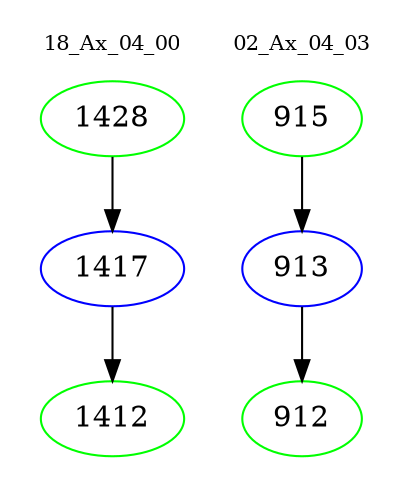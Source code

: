 digraph{
subgraph cluster_0 {
color = white
label = "18_Ax_04_00";
fontsize=10;
T0_1428 [label="1428", color="green"]
T0_1428 -> T0_1417 [color="black"]
T0_1417 [label="1417", color="blue"]
T0_1417 -> T0_1412 [color="black"]
T0_1412 [label="1412", color="green"]
}
subgraph cluster_1 {
color = white
label = "02_Ax_04_03";
fontsize=10;
T1_915 [label="915", color="green"]
T1_915 -> T1_913 [color="black"]
T1_913 [label="913", color="blue"]
T1_913 -> T1_912 [color="black"]
T1_912 [label="912", color="green"]
}
}
